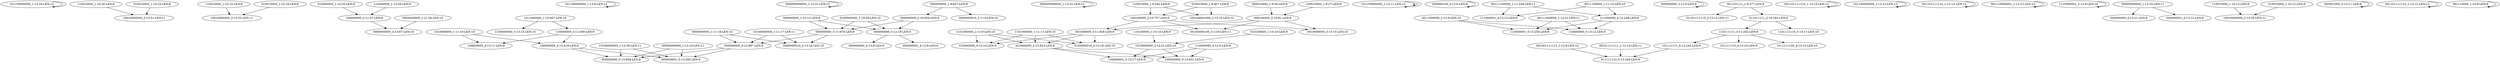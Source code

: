 digraph G {
    "101100000000_1-13:16-LEN:12" -> "101100000000_1-13:16-LEN:12";
    "110010000_1-10:20-LEN:9" -> "10010000000_2-13:51-LEN:11";
    "010010000_1-10:25-LEN:9" -> "10010000000_2-13:51-LEN:11";
    "110010000_1-10:15-LEN:9" -> "10010000000_2-13:33-LEN:11";
    "010000000_1-10:30-LEN:9" -> "100000000_2-11:47-LEN:9";
    "101100000000_1-13:9-LEN:12" -> "101100000000_1-13:9-LEN:12";
    "000000000000_1-13:31-LEN:12" -> "000000000000_1-13:31-LEN:12";
    "1010000000_1-11:19-LEN:10" -> "100000000_4-12:418-LEN:9";
    "1010000000_1-11:19-LEN:10" -> "100000000_4-13:11-LEN:9";
    "000000000_1-10:12-LEN:9" -> "000000000_3-11:676-LEN:9";
    "000000000_1-10:12-LEN:9" -> "000000000_3-12:19-LEN:9";
    "000000000000_1-13:32-LEN:12" -> "000000000000_1-13:32-LEN:12";
    "110010000_1-9:342-LEN:9" -> "100100001000_2-13:10-LEN:12";
    "110010000_1-9:342-LEN:9" -> "100100000_2-10:757-LEN:9";
    "010010000_1-9:407-LEN:9" -> "100100001000_2-13:10-LEN:12";
    "010010000_1-9:407-LEN:9" -> "100100000_2-10:757-LEN:9";
    "101100000000_1-13:11-LEN:12" -> "101100000000_1-13:11-LEN:12";
    "110100000_1-10:10-LEN:9" -> "1010000000_2-12:21-LEN:10";
    "000000100_5-13:9-LEN:9" -> "000000100_5-13:9-LEN:9";
    "00111000000_1-12:21-LEN:11" -> "110000001_5-13:258-LEN:9";
    "00111000000_1-12:21-LEN:11" -> "110000000_5-13:12-LEN:9";
    "1101000000_1-11:11-LEN:10" -> "0100000010_4-13:18-LEN:10";
    "1101000000_1-11:11-LEN:10" -> "010000000_4-13:10-LEN:9";
    "1101000000_1-11:11-LEN:10" -> "010000000_4-12:823-LEN:9";
    "00111100000_1-11:248-LEN:11" -> "111000001_4-13:12-LEN:9";
    "00111100000_1-11:248-LEN:11" -> "111000000_4-12:248-LEN:9";
    "0000000000_1-11:18-LEN:10" -> "000000000_4-12:687-LEN:9";
    "0000000000_1-11:18-LEN:10" -> "0000000010_4-13:16-LEN:10";
    "000000000_3-12:9-LEN:9" -> "000000000_3-12:9-LEN:9";
    "000000000_2-10:654-LEN:9" -> "000000000_3-11:676-LEN:9";
    "000000000_2-10:654-LEN:9" -> "000000000_3-12:19-LEN:9";
    "110000000_3-11:409-LEN:9" -> "100000000_4-12:418-LEN:9";
    "110000000_3-11:409-LEN:9" -> "100000000_4-13:11-LEN:9";
    "101111111_4-12:243-LEN:9" -> "011111110_5-13:264-LEN:9";
    "001000000_3-11:828-LEN:9" -> "0100000010_4-13:18-LEN:10";
    "001000000_3-11:828-LEN:9" -> "010000000_4-13:10-LEN:9";
    "001000000_3-11:828-LEN:9" -> "010000000_4-12:823-LEN:9";
    "10100000000_1-12:39-LEN:11" -> "000000000_5-13:938-LEN:9";
    "10100000000_1-12:39-LEN:11" -> "000000001_5-13:205-LEN:9";
    "001101111110_1-13:15-LEN:12" -> "001101111110_1-13:15-LEN:12";
    "001001111111_1-12:9-LEN:12" -> "011111110_5-13:264-LEN:9";
    "000000000_3-11:676-LEN:9" -> "000000000_4-12:687-LEN:9";
    "000000000_3-11:676-LEN:9" -> "0000000010_4-13:16-LEN:10";
    "101100000000_1-13:12-LEN:12" -> "101100000000_1-13:12-LEN:12";
    "0000000000_1-11:26-LEN:10" -> "0000000000_3-13:67-LEN:10";
    "001101111110_1-13:13-LEN:12" -> "001101111110_1-13:13-LEN:12";
    "001110000001_1-13:13-LEN:12" -> "001110000001_1-13:13-LEN:12";
    "000100000_2-10:81-LEN:9" -> "001000000_3-11:828-LEN:9";
    "000100000_2-10:81-LEN:9" -> "00100000100_3-13:9-LEN:11";
    "000100000_2-10:81-LEN:9" -> "0010000000_3-13:15-LEN:10";
    "001101111_1-9:277-LEN:9" -> "01101111110_2-13:12-LEN:11";
    "001101111_1-9:277-LEN:9" -> "011011111_2-10:264-LEN:9";
    "101100000000_1-13:11-LEN:12" -> "101100000000_1-13:11-LEN:12";
    "000010000_1-9:56-LEN:9" -> "000100000_2-10:81-LEN:9";
    "1010000000_2-12:21-LEN:10" -> "100000001_5-13:17-LEN:9";
    "1010000000_2-12:21-LEN:10" -> "100000000_5-13:831-LEN:9";
    "000000000_4-12:687-LEN:9" -> "000000000_5-13:938-LEN:9";
    "000000000_4-12:687-LEN:9" -> "000000001_5-13:205-LEN:9";
    "110111111_3-11:262-LEN:9" -> "101111110_4-13:10-LEN:9";
    "110111111_3-11:262-LEN:9" -> "101111111_4-12:243-LEN:9";
    "110111111_3-11:262-LEN:9" -> "1011111100_4-13:15-LEN:10";
    "011011111_2-10:264-LEN:9" -> "110111111_3-11:262-LEN:9";
    "011011111_2-10:264-LEN:9" -> "1101111110_3-13:11-LEN:10";
    "1110000001_3-13:9-LEN:10" -> "1110000001_3-13:9-LEN:10";
    "100100000_2-10:757-LEN:9" -> "001000000_3-11:828-LEN:9";
    "100100000_2-10:757-LEN:9" -> "00100000100_3-13:9-LEN:11";
    "100100000_2-10:757-LEN:9" -> "0010000000_3-13:15-LEN:10";
    "010000000_4-12:823-LEN:9" -> "100000001_5-13:17-LEN:9";
    "010000000_4-12:823-LEN:9" -> "100000000_5-13:831-LEN:9";
    "1101000000_2-11:9-LEN:10" -> "0100000010_4-13:18-LEN:10";
    "1101000000_2-11:9-LEN:10" -> "010000000_4-13:10-LEN:9";
    "1101000000_2-11:9-LEN:10" -> "010000000_4-12:823-LEN:9";
    "00000000000_1-12:19-LEN:11" -> "000000000_5-13:938-LEN:9";
    "00000000000_1-12:19-LEN:11" -> "000000001_5-13:205-LEN:9";
    "100000000_4-12:418-LEN:9" -> "000000000_5-13:938-LEN:9";
    "100000000_4-12:418-LEN:9" -> "000000001_5-13:205-LEN:9";
    "110000000_4-12:9-LEN:9" -> "100000001_5-13:17-LEN:9";
    "110000000_4-12:9-LEN:9" -> "100000000_5-13:831-LEN:9";
    "00101111111_1-12:14-LEN:11" -> "011111110_5-13:264-LEN:9";
    "00000000000_1-12:33-LEN:11" -> "000000000_4-13:21-LEN:9";
    "00000000000_1-12:33-LEN:11" -> "000000001_4-13:12-LEN:9";
    "110000000_1-10:20-LEN:9" -> "100000000_2-11:47-LEN:9";
    "000000000_3-12:19-LEN:9" -> "000000000_4-13:9-LEN:9";
    "000000000_3-12:19-LEN:9" -> "000000001_4-13:9-LEN:9";
    "000000000_1-9:657-LEN:9" -> "0000000010_2-11:9-LEN:10";
    "000000000_1-9:657-LEN:9" -> "000000000_2-10:654-LEN:9";
    "10100000000_1-11:17-LEN:11" -> "000000000_4-12:687-LEN:9";
    "10100000000_1-11:17-LEN:11" -> "0000000010_4-13:16-LEN:10";
    "110010000_1-10:12-LEN:9" -> "10010000000_2-13:25-LEN:11";
    "000001000_5-13:11-LEN:9" -> "000001000_5-13:11-LEN:9";
    "0100000000_1-10:28-LEN:10" -> "000000000_3-11:676-LEN:9";
    "0100000000_1-10:28-LEN:10" -> "000000000_3-12:19-LEN:9";
    "0011000000_3-12:9-LEN:10" -> "110000001_5-13:258-LEN:9";
    "0011000000_3-12:9-LEN:10" -> "110000000_5-13:12-LEN:9";
    "0011100000_1-11:10-LEN:10" -> "111000001_4-13:12-LEN:9";
    "0011100000_1-11:10-LEN:10" -> "111000000_4-12:248-LEN:9";
    "100010000_1-9:27-LEN:9" -> "000100000_2-10:81-LEN:9";
    "111000000_4-12:248-LEN:9" -> "110000001_5-13:258-LEN:9";
    "111000000_4-12:248-LEN:9" -> "110000000_5-13:12-LEN:9";
    "1011000000_1-10:407-LEN:10" -> "110000000_3-11:409-LEN:9";
    "1011000000_1-10:407-LEN:10" -> "1100000000_3-13:15-LEN:10";
    "010100000_1-10:10-LEN:9" -> "1010000000_2-12:21-LEN:10";
    "010010000_1-10:18-LEN:9" -> "10010000000_2-13:33-LEN:11";
    "010010000_1-10:12-LEN:9" -> "10010000000_2-13:25-LEN:11";
    "001101111110_1-13:12-LEN:12" -> "001101111110_1-13:12-LEN:12";
    "100000000_2-11:47-LEN:9" -> "0000000000_3-13:67-LEN:10";
    "001110000_1-10:9-LEN:9" -> "001110000_1-10:9-LEN:9";
}
